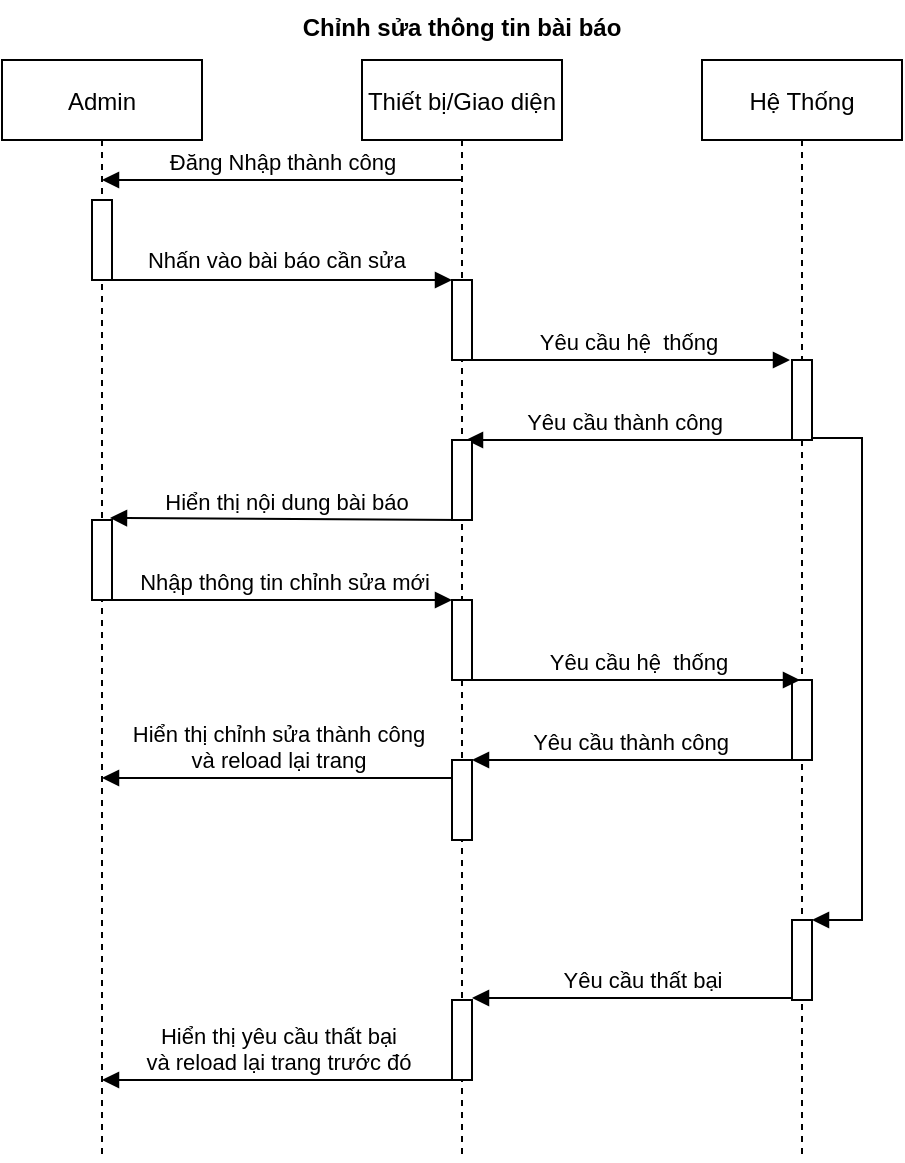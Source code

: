 <mxfile version="14.9.8" type="github">
  <diagram id="kgpKYQtTHZ0yAKxKKP6v" name="Page-1">
    <mxGraphModel dx="1422" dy="794" grid="1" gridSize="10" guides="1" tooltips="1" connect="1" arrows="1" fold="1" page="1" pageScale="1" pageWidth="850" pageHeight="1100" math="0" shadow="0">
      <root>
        <mxCell id="0" />
        <mxCell id="1" parent="0" />
        <mxCell id="Z9TkJOis8kWtVWv2Qnnk-1" value="Admin" style="shape=umlLifeline;perimeter=lifelinePerimeter;container=1;collapsible=0;recursiveResize=0;rounded=0;shadow=0;strokeWidth=1;" parent="1" vertex="1">
          <mxGeometry x="130" y="90" width="100" height="550" as="geometry" />
        </mxCell>
        <mxCell id="Z9TkJOis8kWtVWv2Qnnk-2" value="" style="points=[];perimeter=orthogonalPerimeter;rounded=0;shadow=0;strokeWidth=1;" parent="Z9TkJOis8kWtVWv2Qnnk-1" vertex="1">
          <mxGeometry x="45" y="70" width="10" height="40" as="geometry" />
        </mxCell>
        <mxCell id="Z9TkJOis8kWtVWv2Qnnk-3" value="Thiết bị/Giao diện" style="shape=umlLifeline;perimeter=lifelinePerimeter;container=1;collapsible=0;recursiveResize=0;rounded=0;shadow=0;strokeWidth=1;" parent="1" vertex="1">
          <mxGeometry x="310" y="90" width="100" height="550" as="geometry" />
        </mxCell>
        <mxCell id="Z9TkJOis8kWtVWv2Qnnk-4" value="" style="points=[];perimeter=orthogonalPerimeter;rounded=0;shadow=0;strokeWidth=1;" parent="Z9TkJOis8kWtVWv2Qnnk-3" vertex="1">
          <mxGeometry x="45" y="110" width="10" height="40" as="geometry" />
        </mxCell>
        <mxCell id="Z9TkJOis8kWtVWv2Qnnk-5" value="Nhấn vào bài báo cần sửa" style="verticalAlign=bottom;endArrow=block;shadow=0;strokeWidth=1;" parent="1" source="Z9TkJOis8kWtVWv2Qnnk-2" target="Z9TkJOis8kWtVWv2Qnnk-4" edge="1">
          <mxGeometry x="-0.029" y="1" relative="1" as="geometry">
            <mxPoint x="285" y="170" as="sourcePoint" />
            <mxPoint x="350" y="200" as="targetPoint" />
            <Array as="points">
              <mxPoint x="290" y="200" />
              <mxPoint x="320" y="200" />
            </Array>
            <mxPoint as="offset" />
          </mxGeometry>
        </mxCell>
        <mxCell id="Z9TkJOis8kWtVWv2Qnnk-6" value="Hệ Thống" style="shape=umlLifeline;perimeter=lifelinePerimeter;container=1;collapsible=0;recursiveResize=0;rounded=0;shadow=0;strokeWidth=1;" parent="1" vertex="1">
          <mxGeometry x="480" y="90" width="100" height="550" as="geometry" />
        </mxCell>
        <mxCell id="Z9TkJOis8kWtVWv2Qnnk-7" value="" style="points=[];perimeter=orthogonalPerimeter;rounded=0;shadow=0;strokeWidth=1;" parent="Z9TkJOis8kWtVWv2Qnnk-6" vertex="1">
          <mxGeometry x="45" y="150" width="10" height="40" as="geometry" />
        </mxCell>
        <mxCell id="Z9TkJOis8kWtVWv2Qnnk-8" value="Yêu cầu hệ&amp;nbsp; thống" style="html=1;verticalAlign=bottom;endArrow=block;entryX=-0.1;entryY=0;entryDx=0;entryDy=0;entryPerimeter=0;exitX=0.5;exitY=1;exitDx=0;exitDy=0;exitPerimeter=0;" parent="1" source="Z9TkJOis8kWtVWv2Qnnk-4" target="Z9TkJOis8kWtVWv2Qnnk-7" edge="1">
          <mxGeometry x="0.006" width="80" relative="1" as="geometry">
            <mxPoint x="355" y="250" as="sourcePoint" />
            <mxPoint x="520" y="250" as="targetPoint" />
            <mxPoint as="offset" />
          </mxGeometry>
        </mxCell>
        <mxCell id="Z9TkJOis8kWtVWv2Qnnk-9" value="Yêu cầu thành công" style="html=1;verticalAlign=bottom;endArrow=block;exitX=0.5;exitY=1;exitDx=0;exitDy=0;exitPerimeter=0;entryX=0.7;entryY=0;entryDx=0;entryDy=0;entryPerimeter=0;" parent="1" source="Z9TkJOis8kWtVWv2Qnnk-7" target="Z9TkJOis8kWtVWv2Qnnk-11" edge="1">
          <mxGeometry x="0.059" width="80" relative="1" as="geometry">
            <mxPoint x="445" y="290" as="sourcePoint" />
            <mxPoint x="360" y="290" as="targetPoint" />
            <mxPoint as="offset" />
          </mxGeometry>
        </mxCell>
        <mxCell id="Z9TkJOis8kWtVWv2Qnnk-10" value="Hiển thị nội dung bài báo" style="html=1;verticalAlign=bottom;endArrow=block;exitX=0.5;exitY=1;exitDx=0;exitDy=0;exitPerimeter=0;" parent="1" source="Z9TkJOis8kWtVWv2Qnnk-11" edge="1">
          <mxGeometry width="80" relative="1" as="geometry">
            <mxPoint x="350" y="330" as="sourcePoint" />
            <mxPoint x="184" y="319" as="targetPoint" />
            <mxPoint as="offset" />
          </mxGeometry>
        </mxCell>
        <mxCell id="Z9TkJOis8kWtVWv2Qnnk-11" value="" style="points=[];perimeter=orthogonalPerimeter;rounded=0;shadow=0;strokeWidth=1;" parent="1" vertex="1">
          <mxGeometry x="355" y="280" width="10" height="40" as="geometry" />
        </mxCell>
        <mxCell id="Z9TkJOis8kWtVWv2Qnnk-12" value="" style="html=1;points=[];perimeter=orthogonalPerimeter;" parent="1" vertex="1">
          <mxGeometry x="525" y="400" width="10" height="40" as="geometry" />
        </mxCell>
        <mxCell id="Z9TkJOis8kWtVWv2Qnnk-13" value="" style="edgeStyle=orthogonalEdgeStyle;html=1;align=left;spacingLeft=2;endArrow=block;rounded=0;" parent="1" source="Z9TkJOis8kWtVWv2Qnnk-7" target="Z9TkJOis8kWtVWv2Qnnk-23" edge="1">
          <mxGeometry y="85" relative="1" as="geometry">
            <mxPoint x="535" y="290" as="sourcePoint" />
            <Array as="points">
              <mxPoint x="560" y="279" />
              <mxPoint x="560" y="520" />
            </Array>
            <mxPoint as="offset" />
            <mxPoint x="565" y="536" as="targetPoint" />
          </mxGeometry>
        </mxCell>
        <mxCell id="Z9TkJOis8kWtVWv2Qnnk-14" value="Yêu cầu thất bại" style="html=1;verticalAlign=bottom;endArrow=block;exitX=0.5;exitY=1;exitDx=0;exitDy=0;exitPerimeter=0;" parent="1" edge="1">
          <mxGeometry width="80" relative="1" as="geometry">
            <mxPoint x="535" y="559" as="sourcePoint" />
            <mxPoint x="365" y="559" as="targetPoint" />
            <mxPoint as="offset" />
          </mxGeometry>
        </mxCell>
        <mxCell id="Z9TkJOis8kWtVWv2Qnnk-15" value="" style="points=[];perimeter=orthogonalPerimeter;rounded=0;shadow=0;strokeWidth=1;" parent="1" vertex="1">
          <mxGeometry x="355" y="440" width="10" height="40" as="geometry" />
        </mxCell>
        <mxCell id="Z9TkJOis8kWtVWv2Qnnk-16" value="Hiển thị chỉnh sửa thành công&lt;br&gt;và reload lại trang" style="html=1;verticalAlign=bottom;endArrow=block;exitX=0.5;exitY=1;exitDx=0;exitDy=0;exitPerimeter=0;" parent="1" target="Z9TkJOis8kWtVWv2Qnnk-1" edge="1">
          <mxGeometry width="80" relative="1" as="geometry">
            <mxPoint x="355" y="449" as="sourcePoint" />
            <mxPoint x="185" y="449" as="targetPoint" />
            <mxPoint as="offset" />
          </mxGeometry>
        </mxCell>
        <mxCell id="Z9TkJOis8kWtVWv2Qnnk-17" value="Chỉnh sửa thông tin bài báo" style="text;align=center;fontStyle=1;verticalAlign=middle;spacingLeft=3;spacingRight=3;strokeColor=none;rotatable=0;points=[[0,0.5],[1,0.5]];portConstraint=eastwest;" parent="1" vertex="1">
          <mxGeometry x="320" y="60" width="80" height="26" as="geometry" />
        </mxCell>
        <mxCell id="Z9TkJOis8kWtVWv2Qnnk-18" value="" style="points=[];perimeter=orthogonalPerimeter;rounded=0;shadow=0;strokeWidth=1;" parent="1" vertex="1">
          <mxGeometry x="175" y="320" width="10" height="40" as="geometry" />
        </mxCell>
        <mxCell id="Z9TkJOis8kWtVWv2Qnnk-19" value="Nhập thông tin chỉnh sửa mới" style="html=1;verticalAlign=bottom;endArrow=block;exitX=0.5;exitY=1;exitDx=0;exitDy=0;exitPerimeter=0;" parent="1" target="Z9TkJOis8kWtVWv2Qnnk-20" edge="1">
          <mxGeometry x="0.006" width="80" relative="1" as="geometry">
            <mxPoint x="185" y="360" as="sourcePoint" />
            <mxPoint x="349" y="360" as="targetPoint" />
            <mxPoint as="offset" />
          </mxGeometry>
        </mxCell>
        <mxCell id="Z9TkJOis8kWtVWv2Qnnk-20" value="" style="points=[];perimeter=orthogonalPerimeter;rounded=0;shadow=0;strokeWidth=1;" parent="1" vertex="1">
          <mxGeometry x="355" y="360" width="10" height="40" as="geometry" />
        </mxCell>
        <mxCell id="Z9TkJOis8kWtVWv2Qnnk-21" value="Yêu cầu hệ&amp;nbsp; thống" style="html=1;verticalAlign=bottom;endArrow=block;entryX=-0.1;entryY=0;entryDx=0;entryDy=0;entryPerimeter=0;exitX=0.5;exitY=1;exitDx=0;exitDy=0;exitPerimeter=0;" parent="1" edge="1">
          <mxGeometry x="0.006" width="80" relative="1" as="geometry">
            <mxPoint x="365" y="400" as="sourcePoint" />
            <mxPoint x="529" y="400" as="targetPoint" />
            <mxPoint as="offset" />
          </mxGeometry>
        </mxCell>
        <mxCell id="Z9TkJOis8kWtVWv2Qnnk-22" value="Yêu cầu thành công" style="html=1;verticalAlign=bottom;endArrow=block;exitX=0.5;exitY=1;exitDx=0;exitDy=0;exitPerimeter=0;entryX=0.7;entryY=0;entryDx=0;entryDy=0;entryPerimeter=0;" parent="1" edge="1">
          <mxGeometry x="0.059" width="80" relative="1" as="geometry">
            <mxPoint x="533" y="440" as="sourcePoint" />
            <mxPoint x="365" y="440" as="targetPoint" />
            <mxPoint as="offset" />
          </mxGeometry>
        </mxCell>
        <mxCell id="Z9TkJOis8kWtVWv2Qnnk-23" value="" style="html=1;points=[];perimeter=orthogonalPerimeter;" parent="1" vertex="1">
          <mxGeometry x="525" y="520" width="10" height="40" as="geometry" />
        </mxCell>
        <mxCell id="Z9TkJOis8kWtVWv2Qnnk-24" value="" style="points=[];perimeter=orthogonalPerimeter;rounded=0;shadow=0;strokeWidth=1;" parent="1" vertex="1">
          <mxGeometry x="355" y="560" width="10" height="40" as="geometry" />
        </mxCell>
        <mxCell id="Z9TkJOis8kWtVWv2Qnnk-25" value="Hiển thị yêu cầu thất bại&lt;br&gt;và reload lại trang trước đó" style="html=1;verticalAlign=bottom;endArrow=block;exitX=0.5;exitY=1;exitDx=0;exitDy=0;exitPerimeter=0;" parent="1" target="Z9TkJOis8kWtVWv2Qnnk-1" edge="1">
          <mxGeometry width="80" relative="1" as="geometry">
            <mxPoint x="355" y="600" as="sourcePoint" />
            <mxPoint x="185" y="600" as="targetPoint" />
            <mxPoint as="offset" />
          </mxGeometry>
        </mxCell>
        <mxCell id="_CPbwg3p40rcDrIpyky9-1" value="Đăng Nhập thành công" style="html=1;verticalAlign=bottom;endArrow=block;exitX=0.5;exitY=1;exitDx=0;exitDy=0;exitPerimeter=0;" edge="1" parent="1">
          <mxGeometry width="80" relative="1" as="geometry">
            <mxPoint x="360" y="150" as="sourcePoint" />
            <mxPoint x="180" y="150" as="targetPoint" />
            <mxPoint as="offset" />
          </mxGeometry>
        </mxCell>
      </root>
    </mxGraphModel>
  </diagram>
</mxfile>
